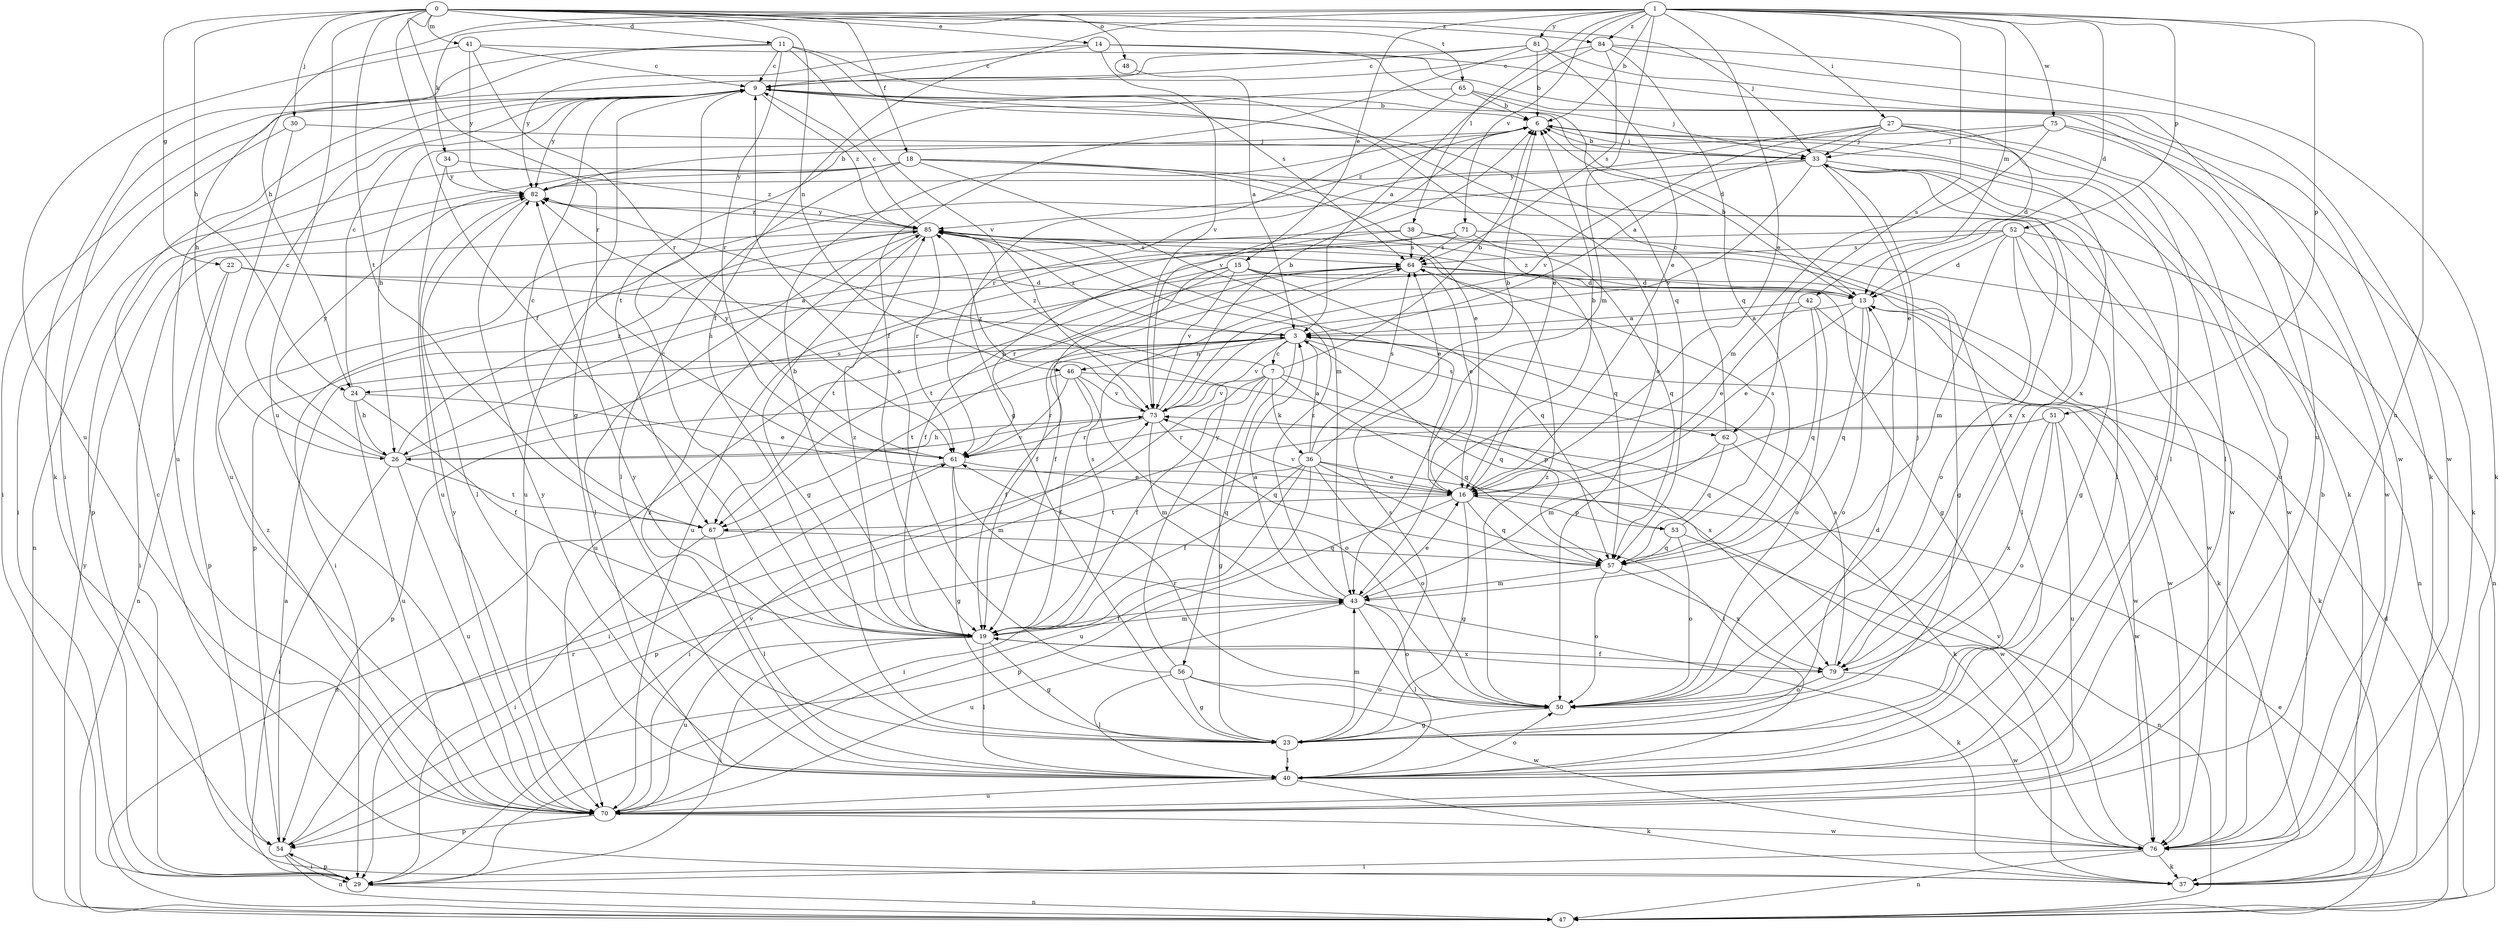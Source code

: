 strict digraph  {
0;
1;
3;
6;
7;
9;
11;
13;
14;
15;
16;
18;
19;
22;
23;
24;
26;
27;
29;
30;
33;
34;
36;
37;
38;
40;
41;
42;
43;
46;
47;
48;
50;
51;
52;
53;
54;
56;
57;
61;
62;
64;
65;
67;
70;
71;
73;
75;
76;
79;
81;
82;
84;
85;
0 -> 11  [label=d];
0 -> 14  [label=e];
0 -> 18  [label=f];
0 -> 19  [label=f];
0 -> 22  [label=g];
0 -> 24  [label=h];
0 -> 30  [label=j];
0 -> 33  [label=j];
0 -> 41  [label=m];
0 -> 46  [label=n];
0 -> 48  [label=o];
0 -> 61  [label=r];
0 -> 65  [label=t];
0 -> 67  [label=t];
0 -> 70  [label=u];
0 -> 84  [label=z];
1 -> 6  [label=b];
1 -> 13  [label=d];
1 -> 15  [label=e];
1 -> 16  [label=e];
1 -> 19  [label=f];
1 -> 24  [label=h];
1 -> 27  [label=i];
1 -> 34  [label=k];
1 -> 38  [label=l];
1 -> 42  [label=m];
1 -> 43  [label=m];
1 -> 51  [label=p];
1 -> 52  [label=p];
1 -> 62  [label=s];
1 -> 70  [label=u];
1 -> 71  [label=v];
1 -> 75  [label=w];
1 -> 81  [label=y];
1 -> 84  [label=z];
3 -> 7  [label=c];
3 -> 19  [label=f];
3 -> 24  [label=h];
3 -> 46  [label=n];
3 -> 56  [label=q];
3 -> 57  [label=q];
3 -> 62  [label=s];
3 -> 67  [label=t];
3 -> 73  [label=v];
3 -> 76  [label=w];
3 -> 85  [label=z];
6 -> 33  [label=j];
6 -> 40  [label=l];
6 -> 73  [label=v];
6 -> 79  [label=x];
6 -> 85  [label=z];
7 -> 6  [label=b];
7 -> 19  [label=f];
7 -> 23  [label=g];
7 -> 29  [label=i];
7 -> 36  [label=k];
7 -> 53  [label=p];
7 -> 57  [label=q];
7 -> 73  [label=v];
7 -> 85  [label=z];
9 -> 6  [label=b];
9 -> 13  [label=d];
9 -> 16  [label=e];
9 -> 23  [label=g];
9 -> 29  [label=i];
9 -> 70  [label=u];
9 -> 82  [label=y];
9 -> 85  [label=z];
11 -> 9  [label=c];
11 -> 26  [label=h];
11 -> 37  [label=k];
11 -> 50  [label=o];
11 -> 61  [label=r];
11 -> 64  [label=s];
11 -> 73  [label=v];
13 -> 3  [label=a];
13 -> 6  [label=b];
13 -> 16  [label=e];
13 -> 50  [label=o];
13 -> 57  [label=q];
13 -> 76  [label=w];
13 -> 85  [label=z];
14 -> 9  [label=c];
14 -> 37  [label=k];
14 -> 57  [label=q];
14 -> 73  [label=v];
14 -> 82  [label=y];
15 -> 13  [label=d];
15 -> 19  [label=f];
15 -> 23  [label=g];
15 -> 57  [label=q];
15 -> 61  [label=r];
15 -> 67  [label=t];
15 -> 73  [label=v];
16 -> 6  [label=b];
16 -> 23  [label=g];
16 -> 53  [label=p];
16 -> 54  [label=p];
16 -> 57  [label=q];
16 -> 67  [label=t];
16 -> 73  [label=v];
18 -> 16  [label=e];
18 -> 40  [label=l];
18 -> 43  [label=m];
18 -> 47  [label=n];
18 -> 54  [label=p];
18 -> 76  [label=w];
18 -> 79  [label=x];
18 -> 82  [label=y];
19 -> 6  [label=b];
19 -> 9  [label=c];
19 -> 23  [label=g];
19 -> 29  [label=i];
19 -> 40  [label=l];
19 -> 43  [label=m];
19 -> 64  [label=s];
19 -> 70  [label=u];
19 -> 79  [label=x];
19 -> 85  [label=z];
22 -> 3  [label=a];
22 -> 13  [label=d];
22 -> 47  [label=n];
22 -> 54  [label=p];
23 -> 13  [label=d];
23 -> 40  [label=l];
23 -> 43  [label=m];
23 -> 64  [label=s];
23 -> 82  [label=y];
24 -> 9  [label=c];
24 -> 16  [label=e];
24 -> 19  [label=f];
24 -> 26  [label=h];
24 -> 70  [label=u];
26 -> 9  [label=c];
26 -> 29  [label=i];
26 -> 64  [label=s];
26 -> 67  [label=t];
26 -> 70  [label=u];
26 -> 73  [label=v];
26 -> 82  [label=y];
26 -> 85  [label=z];
27 -> 3  [label=a];
27 -> 13  [label=d];
27 -> 33  [label=j];
27 -> 40  [label=l];
27 -> 61  [label=r];
27 -> 70  [label=u];
27 -> 73  [label=v];
29 -> 47  [label=n];
29 -> 54  [label=p];
30 -> 29  [label=i];
30 -> 33  [label=j];
30 -> 70  [label=u];
33 -> 6  [label=b];
33 -> 16  [label=e];
33 -> 40  [label=l];
33 -> 70  [label=u];
33 -> 73  [label=v];
33 -> 76  [label=w];
33 -> 79  [label=x];
33 -> 82  [label=y];
34 -> 70  [label=u];
34 -> 82  [label=y];
34 -> 85  [label=z];
36 -> 3  [label=a];
36 -> 6  [label=b];
36 -> 16  [label=e];
36 -> 19  [label=f];
36 -> 29  [label=i];
36 -> 40  [label=l];
36 -> 50  [label=o];
36 -> 54  [label=p];
36 -> 64  [label=s];
36 -> 70  [label=u];
36 -> 76  [label=w];
37 -> 9  [label=c];
38 -> 19  [label=f];
38 -> 23  [label=g];
38 -> 29  [label=i];
38 -> 40  [label=l];
38 -> 64  [label=s];
40 -> 33  [label=j];
40 -> 37  [label=k];
40 -> 50  [label=o];
40 -> 70  [label=u];
40 -> 82  [label=y];
40 -> 85  [label=z];
41 -> 9  [label=c];
41 -> 61  [label=r];
41 -> 70  [label=u];
41 -> 76  [label=w];
41 -> 82  [label=y];
42 -> 3  [label=a];
42 -> 16  [label=e];
42 -> 37  [label=k];
42 -> 50  [label=o];
42 -> 57  [label=q];
43 -> 3  [label=a];
43 -> 16  [label=e];
43 -> 19  [label=f];
43 -> 37  [label=k];
43 -> 40  [label=l];
43 -> 50  [label=o];
43 -> 70  [label=u];
43 -> 85  [label=z];
46 -> 19  [label=f];
46 -> 50  [label=o];
46 -> 54  [label=p];
46 -> 61  [label=r];
46 -> 73  [label=v];
46 -> 79  [label=x];
47 -> 13  [label=d];
47 -> 16  [label=e];
47 -> 82  [label=y];
48 -> 3  [label=a];
50 -> 23  [label=g];
50 -> 33  [label=j];
50 -> 61  [label=r];
50 -> 85  [label=z];
51 -> 29  [label=i];
51 -> 50  [label=o];
51 -> 61  [label=r];
51 -> 70  [label=u];
51 -> 76  [label=w];
51 -> 79  [label=x];
52 -> 13  [label=d];
52 -> 23  [label=g];
52 -> 43  [label=m];
52 -> 47  [label=n];
52 -> 50  [label=o];
52 -> 54  [label=p];
52 -> 64  [label=s];
52 -> 76  [label=w];
53 -> 47  [label=n];
53 -> 50  [label=o];
53 -> 57  [label=q];
53 -> 64  [label=s];
54 -> 3  [label=a];
54 -> 29  [label=i];
54 -> 47  [label=n];
54 -> 61  [label=r];
56 -> 9  [label=c];
56 -> 23  [label=g];
56 -> 40  [label=l];
56 -> 50  [label=o];
56 -> 76  [label=w];
56 -> 82  [label=y];
57 -> 43  [label=m];
57 -> 50  [label=o];
57 -> 79  [label=x];
61 -> 16  [label=e];
61 -> 23  [label=g];
61 -> 43  [label=m];
61 -> 47  [label=n];
61 -> 82  [label=y];
62 -> 9  [label=c];
62 -> 37  [label=k];
62 -> 43  [label=m];
62 -> 57  [label=q];
64 -> 13  [label=d];
64 -> 16  [label=e];
64 -> 19  [label=f];
64 -> 37  [label=k];
64 -> 67  [label=t];
64 -> 70  [label=u];
65 -> 6  [label=b];
65 -> 23  [label=g];
65 -> 33  [label=j];
65 -> 37  [label=k];
65 -> 67  [label=t];
67 -> 9  [label=c];
67 -> 29  [label=i];
67 -> 40  [label=l];
67 -> 57  [label=q];
70 -> 54  [label=p];
70 -> 73  [label=v];
70 -> 76  [label=w];
70 -> 82  [label=y];
70 -> 85  [label=z];
71 -> 26  [label=h];
71 -> 47  [label=n];
71 -> 57  [label=q];
71 -> 64  [label=s];
71 -> 70  [label=u];
73 -> 6  [label=b];
73 -> 26  [label=h];
73 -> 43  [label=m];
73 -> 57  [label=q];
73 -> 61  [label=r];
73 -> 85  [label=z];
75 -> 26  [label=h];
75 -> 33  [label=j];
75 -> 37  [label=k];
75 -> 43  [label=m];
75 -> 76  [label=w];
76 -> 6  [label=b];
76 -> 29  [label=i];
76 -> 37  [label=k];
76 -> 47  [label=n];
76 -> 73  [label=v];
79 -> 3  [label=a];
79 -> 19  [label=f];
79 -> 50  [label=o];
79 -> 76  [label=w];
81 -> 6  [label=b];
81 -> 9  [label=c];
81 -> 16  [label=e];
81 -> 19  [label=f];
81 -> 29  [label=i];
81 -> 70  [label=u];
82 -> 6  [label=b];
82 -> 40  [label=l];
82 -> 85  [label=z];
84 -> 3  [label=a];
84 -> 9  [label=c];
84 -> 37  [label=k];
84 -> 57  [label=q];
84 -> 64  [label=s];
84 -> 76  [label=w];
85 -> 9  [label=c];
85 -> 16  [label=e];
85 -> 23  [label=g];
85 -> 29  [label=i];
85 -> 40  [label=l];
85 -> 57  [label=q];
85 -> 61  [label=r];
85 -> 64  [label=s];
85 -> 82  [label=y];
}
